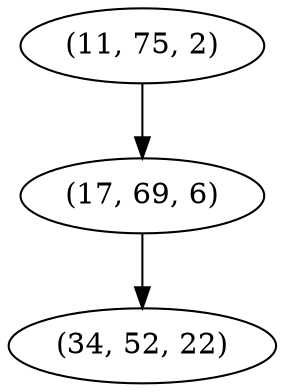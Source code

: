 digraph tree {
    "(11, 75, 2)";
    "(17, 69, 6)";
    "(34, 52, 22)";
    "(11, 75, 2)" -> "(17, 69, 6)";
    "(17, 69, 6)" -> "(34, 52, 22)";
}
